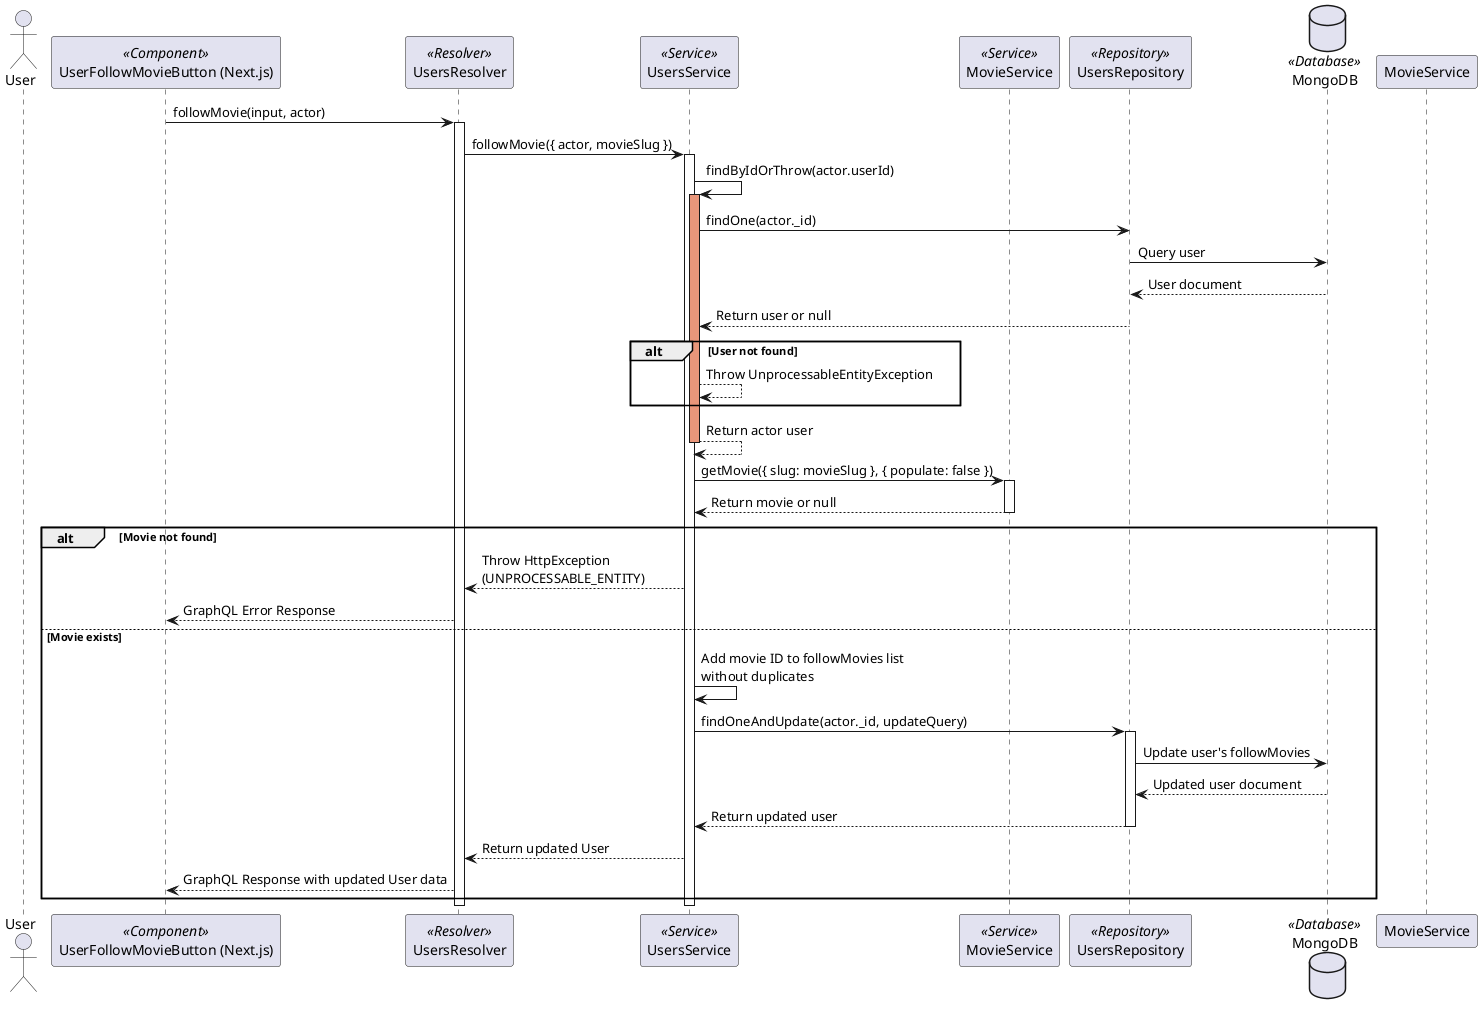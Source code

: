 @startuml User Follow Movie Flow

actor "User" as user
participant "UserFollowMovieButton (Next.js)" as userFollowMovieButton <<Component>>
participant "UsersResolver" as usersResolver <<Resolver>>
participant "UsersService" as usersService <<Service>>
participant "MovieService" as movieService <<Service>>
participant "UsersRepository" as usersRepository <<Repository>>
database "MongoDB" as mongoDB <<Database>>


participant "MovieService" as MovieService



userFollowMovieButton -> usersResolver: followMovie(input, actor)
activate usersResolver

usersResolver -> usersService: followMovie({ actor, movieSlug })
activate usersService

usersService -> usersService: findByIdOrThrow(actor.userId)
activate usersService #DarkSalmon
usersService -> usersRepository: findOne(actor._id)
usersRepository -> mongoDB: Query user
mongoDB --> usersRepository: User document
usersRepository --> usersService: Return user or null
alt User not found
    usersService --> usersService: Throw UnprocessableEntityException
end
usersService --> usersService: Return actor user
deactivate usersService

usersService -> movieService: getMovie({ slug: movieSlug }, { populate: false })
activate movieService
movieService --> usersService: Return movie or null
deactivate movieService

alt Movie not found
    usersService --> usersResolver: Throw HttpException\n(UNPROCESSABLE_ENTITY)
    usersResolver --> userFollowMovieButton: GraphQL Error Response
else Movie exists
    usersService -> usersService: Add movie ID to followMovies list\nwithout duplicates

    usersService -> usersRepository: findOneAndUpdate(actor._id, updateQuery)
    activate usersRepository
    usersRepository -> mongoDB: Update user's followMovies
    mongoDB --> usersRepository: Updated user document
    usersRepository --> usersService: Return updated user
    deactivate usersRepository

    usersService --> usersResolver: Return updated User
    usersResolver --> userFollowMovieButton: GraphQL Response with updated User data
end

deactivate usersService
deactivate usersResolver

@enduml
